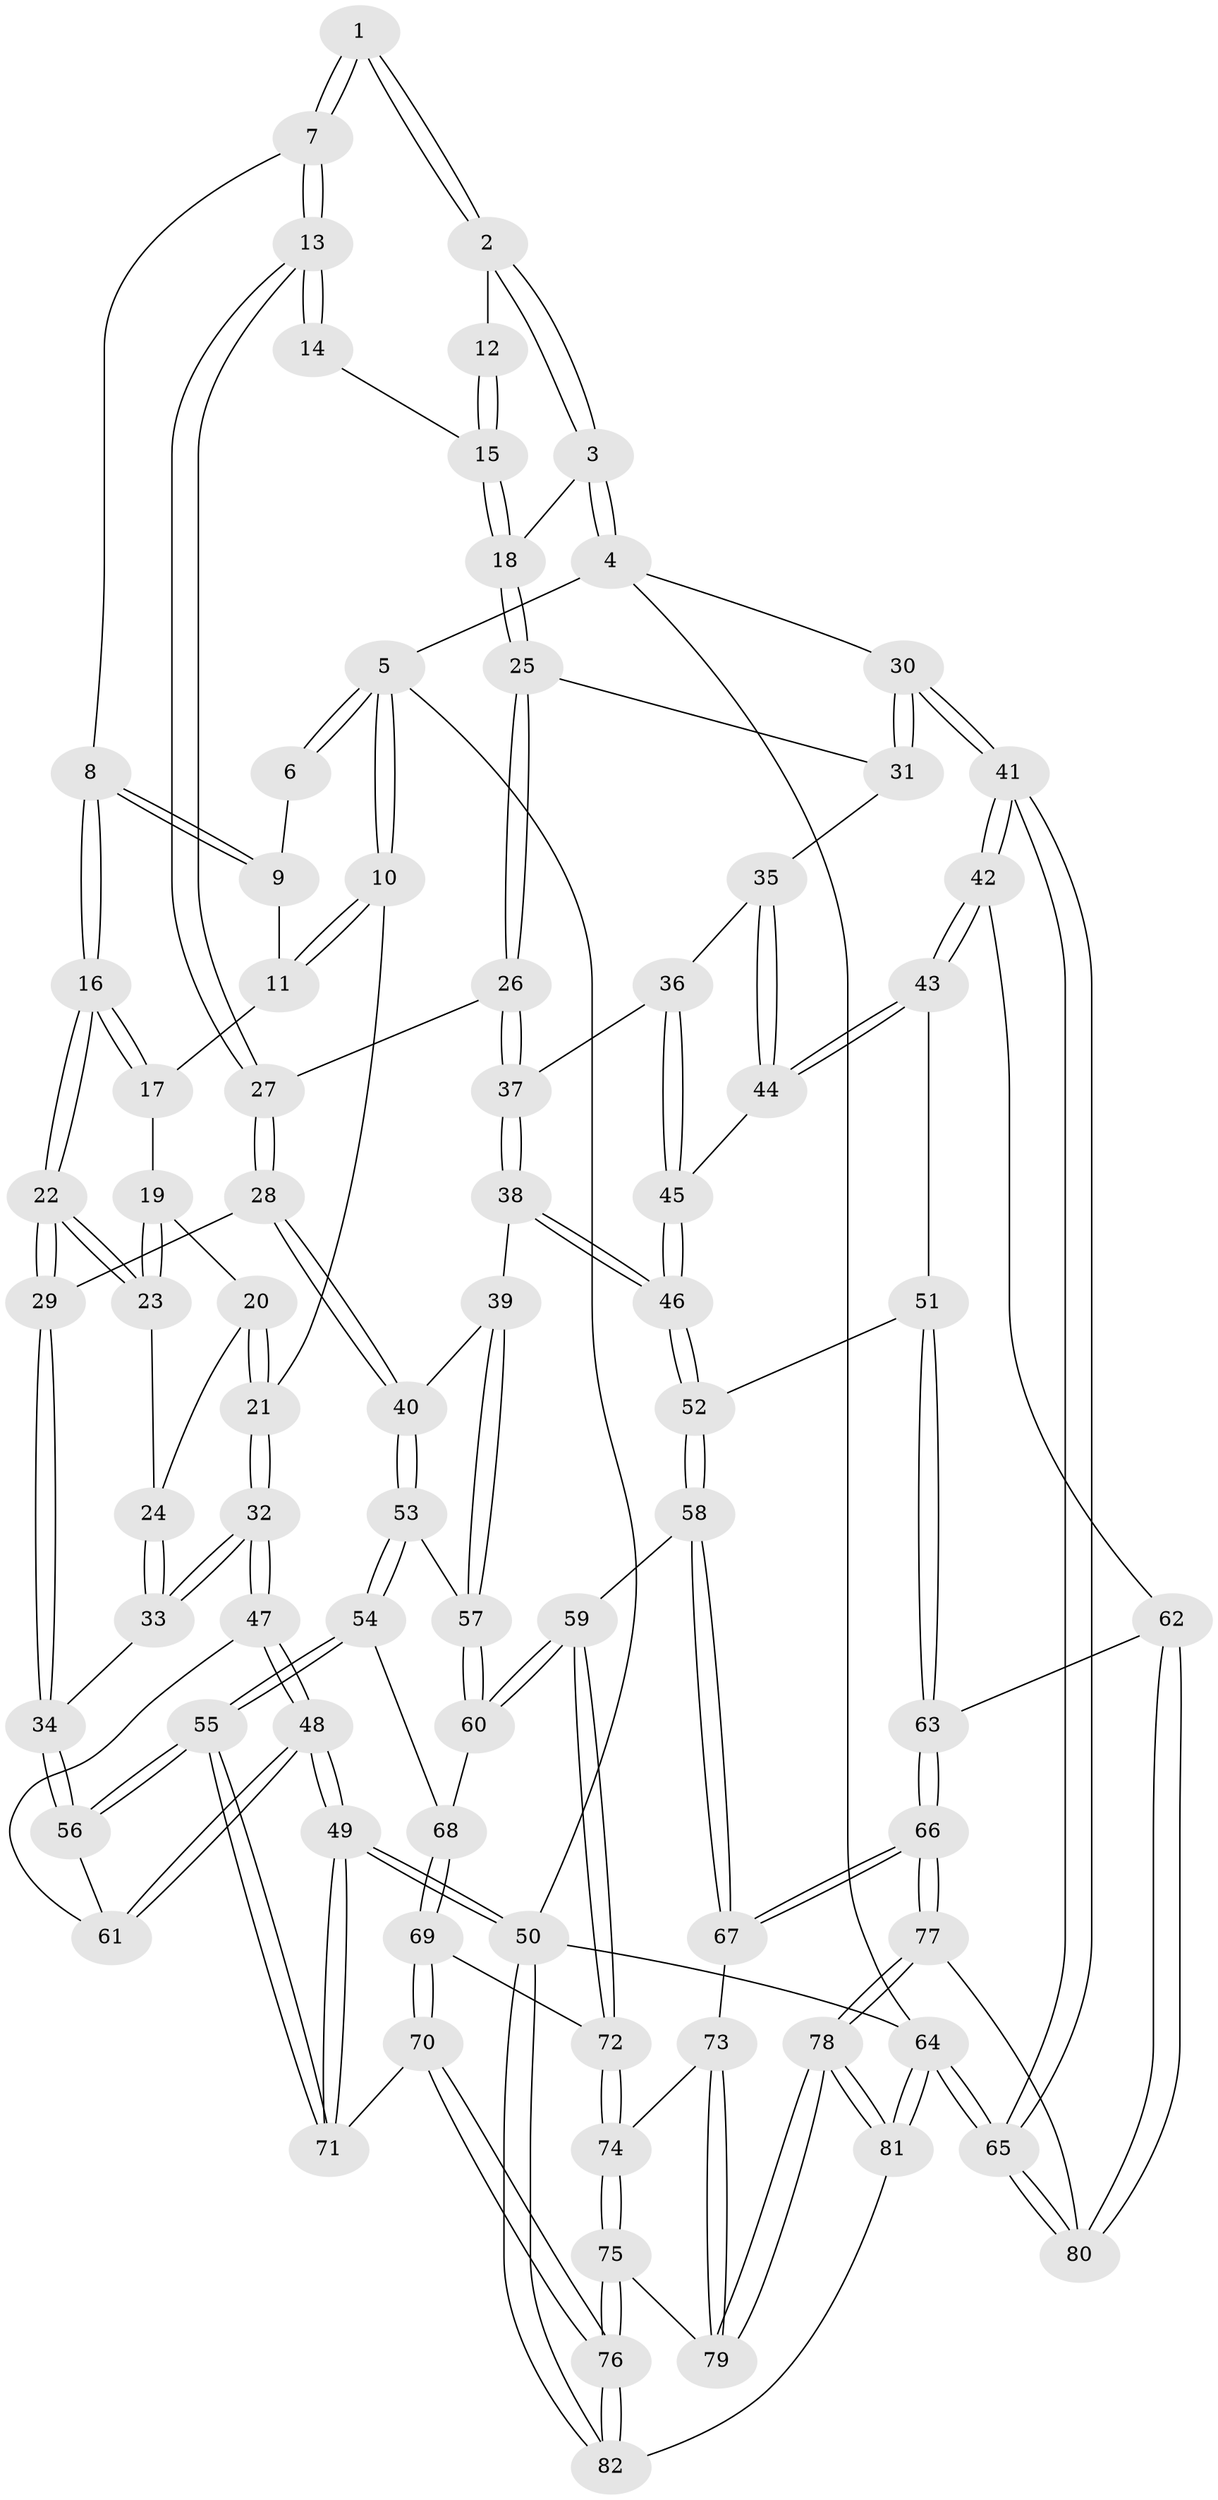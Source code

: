// Generated by graph-tools (version 1.1) at 2025/38/03/09/25 02:38:37]
// undirected, 82 vertices, 202 edges
graph export_dot {
graph [start="1"]
  node [color=gray90,style=filled];
  1 [pos="+0.5356754362128713+0"];
  2 [pos="+1+0"];
  3 [pos="+1+0"];
  4 [pos="+1+0"];
  5 [pos="+0+0"];
  6 [pos="+0.32290303269612186+0"];
  7 [pos="+0.5362627160337806+0.13997107027324723"];
  8 [pos="+0.2852868197200238+0.1641020850910988"];
  9 [pos="+0.24377659568971977+0.10611653750601614"];
  10 [pos="+0+0"];
  11 [pos="+0+0.07942822267884697"];
  12 [pos="+0.8868656663749542+0.011771210871619246"];
  13 [pos="+0.554328913434276+0.16723929813309335"];
  14 [pos="+0.6932048139150423+0.15402707373111563"];
  15 [pos="+0.8290968209580893+0.2527593636041624"];
  16 [pos="+0.2560285079252394+0.24971678150944376"];
  17 [pos="+0.15821026265054144+0.25360457038750944"];
  18 [pos="+0.8575095926809251+0.31090768386658274"];
  19 [pos="+0.1280999381253564+0.2760442902335431"];
  20 [pos="+0.10816643498421909+0.2818412220148192"];
  21 [pos="+0+0.1659244004242274"];
  22 [pos="+0.28043551235632813+0.3637708676568853"];
  23 [pos="+0.14471997720930052+0.3537122840130164"];
  24 [pos="+0.08152021960038251+0.379015368458087"];
  25 [pos="+0.8578652866286739+0.3132193503977586"];
  26 [pos="+0.7291249559483061+0.3778216105082566"];
  27 [pos="+0.5550836239477296+0.19306058698718895"];
  28 [pos="+0.43361609192109135+0.4492743801477622"];
  29 [pos="+0.3233642280539017+0.4434604598444967"];
  30 [pos="+1+0.396382875025279"];
  31 [pos="+0.9011284350494969+0.33825560214509587"];
  32 [pos="+0+0.41801818679926567"];
  33 [pos="+0.028843213449095944+0.42645278948934634"];
  34 [pos="+0.22605572177485495+0.531780508942358"];
  35 [pos="+0.8665478069600514+0.46974726036179143"];
  36 [pos="+0.7588420788519473+0.45666229593867985"];
  37 [pos="+0.7116822025807965+0.43899497033953067"];
  38 [pos="+0.6495598942455704+0.5281462543743846"];
  39 [pos="+0.5398270756379587+0.5199276976124115"];
  40 [pos="+0.4410864518987133+0.45699833343009655"];
  41 [pos="+1+0.6129648587872593"];
  42 [pos="+1+0.6384475379115604"];
  43 [pos="+0.9256289163586261+0.5811328395455558"];
  44 [pos="+0.8881940422561246+0.5487199529940063"];
  45 [pos="+0.8686976436844157+0.54527846793916"];
  46 [pos="+0.6708884712229731+0.5577888049286829"];
  47 [pos="+0+0.45444371789897137"];
  48 [pos="+0+0.9294055305879191"];
  49 [pos="+0+1"];
  50 [pos="+0+1"];
  51 [pos="+0.7652191995597579+0.6363966136813263"];
  52 [pos="+0.6943876873324348+0.6185365384417365"];
  53 [pos="+0.389209973267601+0.6775248941934423"];
  54 [pos="+0.3817500834660033+0.6879893669679434"];
  55 [pos="+0.2673432839026188+0.7622149705088305"];
  56 [pos="+0.19494789457989703+0.6486545903427046"];
  57 [pos="+0.5154710785400038+0.6517088701245899"];
  58 [pos="+0.6914226880844329+0.6355962738860821"];
  59 [pos="+0.5418698769583943+0.7303701186379915"];
  60 [pos="+0.5231338335860811+0.7040650676731142"];
  61 [pos="+0.1473355047281056+0.6557939910326284"];
  62 [pos="+0.931253192270046+0.7350328082540524"];
  63 [pos="+0.8857422584664288+0.7616350663947211"];
  64 [pos="+1+1"];
  65 [pos="+1+1"];
  66 [pos="+0.8433873957350528+0.8080886942131418"];
  67 [pos="+0.6998398803597607+0.7424217190156265"];
  68 [pos="+0.4614592449422967+0.7211430591992909"];
  69 [pos="+0.43471153466849705+0.7793187863093957"];
  70 [pos="+0.3418815385753179+0.8620974371719882"];
  71 [pos="+0.27233124784262036+0.795796137909592"];
  72 [pos="+0.547832748405567+0.7531162605885008"];
  73 [pos="+0.6906910812846062+0.7508617657039517"];
  74 [pos="+0.5492144625171519+0.7557914464732025"];
  75 [pos="+0.5465889666904785+0.8374480160322495"];
  76 [pos="+0.38705345411660885+0.9299300494534691"];
  77 [pos="+0.8326865306700144+0.8773981032659944"];
  78 [pos="+0.7050482220354899+0.9911391842163234"];
  79 [pos="+0.6433887692829239+0.884486745935758"];
  80 [pos="+1+0.994539577661773"];
  81 [pos="+0.651566132789398+1"];
  82 [pos="+0.41669182738321425+1"];
  1 -- 2;
  1 -- 2;
  1 -- 7;
  1 -- 7;
  2 -- 3;
  2 -- 3;
  2 -- 12;
  3 -- 4;
  3 -- 4;
  3 -- 18;
  4 -- 5;
  4 -- 30;
  4 -- 64;
  5 -- 6;
  5 -- 6;
  5 -- 10;
  5 -- 10;
  5 -- 50;
  6 -- 9;
  7 -- 8;
  7 -- 13;
  7 -- 13;
  8 -- 9;
  8 -- 9;
  8 -- 16;
  8 -- 16;
  9 -- 11;
  10 -- 11;
  10 -- 11;
  10 -- 21;
  11 -- 17;
  12 -- 15;
  12 -- 15;
  13 -- 14;
  13 -- 14;
  13 -- 27;
  13 -- 27;
  14 -- 15;
  15 -- 18;
  15 -- 18;
  16 -- 17;
  16 -- 17;
  16 -- 22;
  16 -- 22;
  17 -- 19;
  18 -- 25;
  18 -- 25;
  19 -- 20;
  19 -- 23;
  19 -- 23;
  20 -- 21;
  20 -- 21;
  20 -- 24;
  21 -- 32;
  21 -- 32;
  22 -- 23;
  22 -- 23;
  22 -- 29;
  22 -- 29;
  23 -- 24;
  24 -- 33;
  24 -- 33;
  25 -- 26;
  25 -- 26;
  25 -- 31;
  26 -- 27;
  26 -- 37;
  26 -- 37;
  27 -- 28;
  27 -- 28;
  28 -- 29;
  28 -- 40;
  28 -- 40;
  29 -- 34;
  29 -- 34;
  30 -- 31;
  30 -- 31;
  30 -- 41;
  30 -- 41;
  31 -- 35;
  32 -- 33;
  32 -- 33;
  32 -- 47;
  32 -- 47;
  33 -- 34;
  34 -- 56;
  34 -- 56;
  35 -- 36;
  35 -- 44;
  35 -- 44;
  36 -- 37;
  36 -- 45;
  36 -- 45;
  37 -- 38;
  37 -- 38;
  38 -- 39;
  38 -- 46;
  38 -- 46;
  39 -- 40;
  39 -- 57;
  39 -- 57;
  40 -- 53;
  40 -- 53;
  41 -- 42;
  41 -- 42;
  41 -- 65;
  41 -- 65;
  42 -- 43;
  42 -- 43;
  42 -- 62;
  43 -- 44;
  43 -- 44;
  43 -- 51;
  44 -- 45;
  45 -- 46;
  45 -- 46;
  46 -- 52;
  46 -- 52;
  47 -- 48;
  47 -- 48;
  47 -- 61;
  48 -- 49;
  48 -- 49;
  48 -- 61;
  48 -- 61;
  49 -- 50;
  49 -- 50;
  49 -- 71;
  49 -- 71;
  50 -- 82;
  50 -- 82;
  50 -- 64;
  51 -- 52;
  51 -- 63;
  51 -- 63;
  52 -- 58;
  52 -- 58;
  53 -- 54;
  53 -- 54;
  53 -- 57;
  54 -- 55;
  54 -- 55;
  54 -- 68;
  55 -- 56;
  55 -- 56;
  55 -- 71;
  55 -- 71;
  56 -- 61;
  57 -- 60;
  57 -- 60;
  58 -- 59;
  58 -- 67;
  58 -- 67;
  59 -- 60;
  59 -- 60;
  59 -- 72;
  59 -- 72;
  60 -- 68;
  62 -- 63;
  62 -- 80;
  62 -- 80;
  63 -- 66;
  63 -- 66;
  64 -- 65;
  64 -- 65;
  64 -- 81;
  64 -- 81;
  65 -- 80;
  65 -- 80;
  66 -- 67;
  66 -- 67;
  66 -- 77;
  66 -- 77;
  67 -- 73;
  68 -- 69;
  68 -- 69;
  69 -- 70;
  69 -- 70;
  69 -- 72;
  70 -- 71;
  70 -- 76;
  70 -- 76;
  72 -- 74;
  72 -- 74;
  73 -- 74;
  73 -- 79;
  73 -- 79;
  74 -- 75;
  74 -- 75;
  75 -- 76;
  75 -- 76;
  75 -- 79;
  76 -- 82;
  76 -- 82;
  77 -- 78;
  77 -- 78;
  77 -- 80;
  78 -- 79;
  78 -- 79;
  78 -- 81;
  78 -- 81;
  81 -- 82;
}
